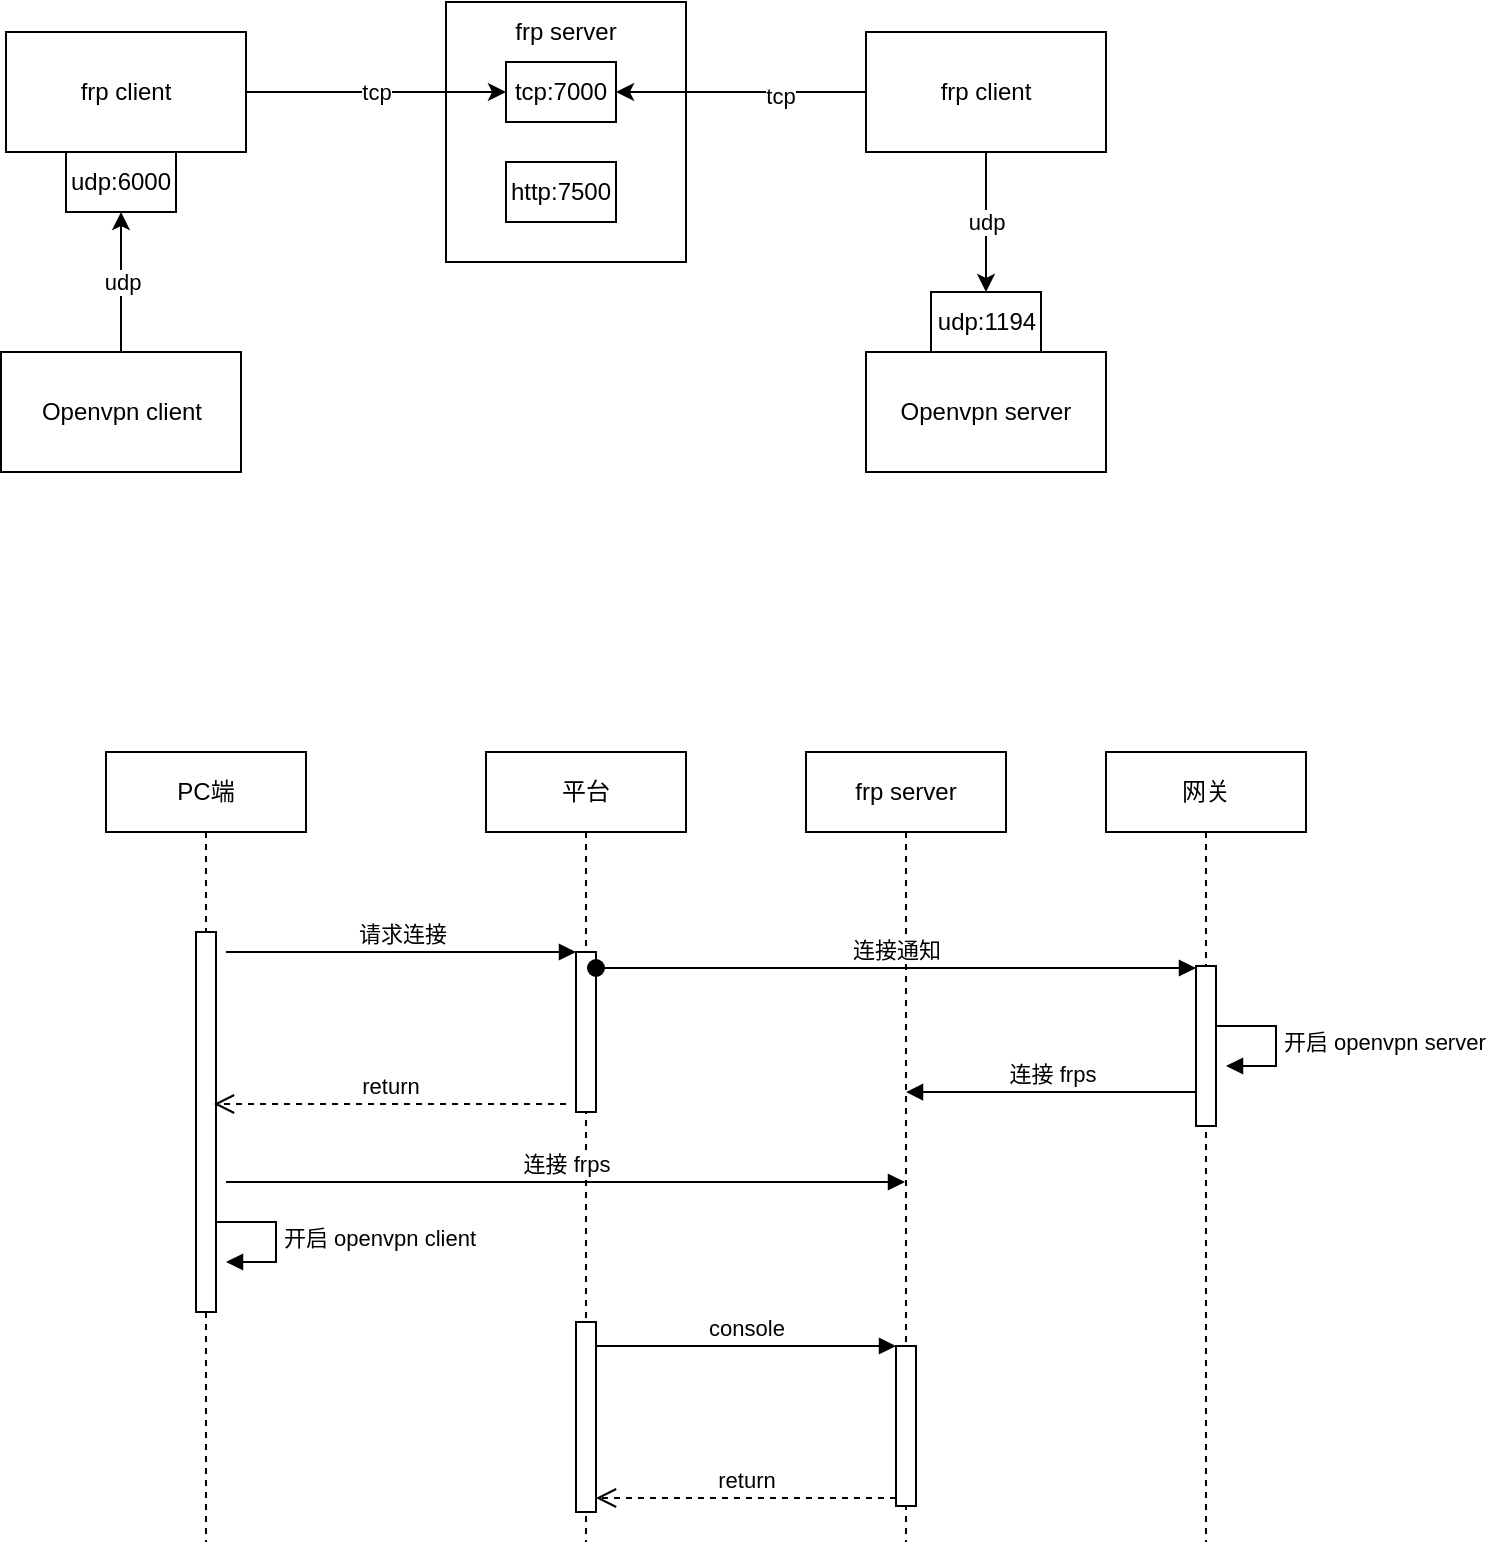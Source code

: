 <mxfile version="15.5.2" type="github">
  <diagram id="nAy6lN9B2YCFiDMp1ADA" name="Page-1">
    <mxGraphModel dx="1422" dy="762" grid="0" gridSize="10" guides="1" tooltips="1" connect="1" arrows="1" fold="1" page="1" pageScale="1" pageWidth="827" pageHeight="1169" math="0" shadow="0">
      <root>
        <mxCell id="0" />
        <mxCell id="1" parent="0" />
        <mxCell id="SPI0bqcSIvmEP7lALTU--2" value="" style="rounded=0;whiteSpace=wrap;html=1;" parent="1" vertex="1">
          <mxGeometry x="280" y="210" width="120" height="130" as="geometry" />
        </mxCell>
        <mxCell id="SPI0bqcSIvmEP7lALTU--15" value="tcp" style="edgeStyle=orthogonalEdgeStyle;rounded=0;orthogonalLoop=1;jettySize=auto;html=1;entryX=0;entryY=0.5;entryDx=0;entryDy=0;" parent="1" source="SPI0bqcSIvmEP7lALTU--1" target="SPI0bqcSIvmEP7lALTU--13" edge="1">
          <mxGeometry relative="1" as="geometry" />
        </mxCell>
        <mxCell id="SPI0bqcSIvmEP7lALTU--1" value="frp client" style="rounded=0;whiteSpace=wrap;html=1;" parent="1" vertex="1">
          <mxGeometry x="60" y="225" width="120" height="60" as="geometry" />
        </mxCell>
        <mxCell id="SPI0bqcSIvmEP7lALTU--11" value="udp" style="edgeStyle=orthogonalEdgeStyle;rounded=0;orthogonalLoop=1;jettySize=auto;html=1;entryX=0.5;entryY=0;entryDx=0;entryDy=0;" parent="1" source="SPI0bqcSIvmEP7lALTU--3" target="SPI0bqcSIvmEP7lALTU--7" edge="1">
          <mxGeometry relative="1" as="geometry" />
        </mxCell>
        <mxCell id="SPI0bqcSIvmEP7lALTU--16" style="edgeStyle=orthogonalEdgeStyle;rounded=0;orthogonalLoop=1;jettySize=auto;html=1;entryX=1;entryY=0.5;entryDx=0;entryDy=0;" parent="1" source="SPI0bqcSIvmEP7lALTU--3" target="SPI0bqcSIvmEP7lALTU--13" edge="1">
          <mxGeometry relative="1" as="geometry" />
        </mxCell>
        <mxCell id="SPI0bqcSIvmEP7lALTU--17" value="tcp" style="edgeLabel;html=1;align=center;verticalAlign=middle;resizable=0;points=[];" parent="SPI0bqcSIvmEP7lALTU--16" vertex="1" connectable="0">
          <mxGeometry x="-0.312" y="2" relative="1" as="geometry">
            <mxPoint as="offset" />
          </mxGeometry>
        </mxCell>
        <mxCell id="SPI0bqcSIvmEP7lALTU--3" value="frp client" style="rounded=0;whiteSpace=wrap;html=1;" parent="1" vertex="1">
          <mxGeometry x="490" y="225" width="120" height="60" as="geometry" />
        </mxCell>
        <mxCell id="SPI0bqcSIvmEP7lALTU--10" value="udp" style="edgeStyle=orthogonalEdgeStyle;rounded=0;orthogonalLoop=1;jettySize=auto;html=1;entryX=0.5;entryY=1;entryDx=0;entryDy=0;" parent="1" source="SPI0bqcSIvmEP7lALTU--5" target="SPI0bqcSIvmEP7lALTU--9" edge="1">
          <mxGeometry relative="1" as="geometry" />
        </mxCell>
        <mxCell id="SPI0bqcSIvmEP7lALTU--5" value="Openvpn client" style="rounded=0;whiteSpace=wrap;html=1;" parent="1" vertex="1">
          <mxGeometry x="57.5" y="385" width="120" height="60" as="geometry" />
        </mxCell>
        <mxCell id="SPI0bqcSIvmEP7lALTU--6" value="Openvpn server" style="rounded=0;whiteSpace=wrap;html=1;" parent="1" vertex="1">
          <mxGeometry x="490" y="385" width="120" height="60" as="geometry" />
        </mxCell>
        <mxCell id="SPI0bqcSIvmEP7lALTU--7" value="udp:1194" style="rounded=0;whiteSpace=wrap;html=1;" parent="1" vertex="1">
          <mxGeometry x="522.5" y="355" width="55" height="30" as="geometry" />
        </mxCell>
        <mxCell id="SPI0bqcSIvmEP7lALTU--9" value="udp:6000" style="rounded=0;whiteSpace=wrap;html=1;" parent="1" vertex="1">
          <mxGeometry x="90" y="285" width="55" height="30" as="geometry" />
        </mxCell>
        <mxCell id="SPI0bqcSIvmEP7lALTU--12" value="frp server" style="text;html=1;strokeColor=none;fillColor=none;align=center;verticalAlign=middle;whiteSpace=wrap;rounded=0;" parent="1" vertex="1">
          <mxGeometry x="310" y="210" width="60" height="30" as="geometry" />
        </mxCell>
        <mxCell id="SPI0bqcSIvmEP7lALTU--13" value="tcp:7000" style="rounded=0;whiteSpace=wrap;html=1;" parent="1" vertex="1">
          <mxGeometry x="310" y="240" width="55" height="30" as="geometry" />
        </mxCell>
        <mxCell id="SPI0bqcSIvmEP7lALTU--14" value="http:7500" style="rounded=0;whiteSpace=wrap;html=1;" parent="1" vertex="1">
          <mxGeometry x="310" y="290" width="55" height="30" as="geometry" />
        </mxCell>
        <mxCell id="k7LbFU3ve7R5pX6XkS2O-1" value="平台" style="shape=umlLifeline;perimeter=lifelinePerimeter;whiteSpace=wrap;html=1;container=1;collapsible=0;recursiveResize=0;outlineConnect=0;" vertex="1" parent="1">
          <mxGeometry x="300" y="585" width="100" height="395" as="geometry" />
        </mxCell>
        <mxCell id="k7LbFU3ve7R5pX6XkS2O-24" value="" style="html=1;points=[];perimeter=orthogonalPerimeter;" vertex="1" parent="k7LbFU3ve7R5pX6XkS2O-1">
          <mxGeometry x="45" y="100" width="10" height="80" as="geometry" />
        </mxCell>
        <mxCell id="k7LbFU3ve7R5pX6XkS2O-42" value="" style="html=1;points=[];perimeter=orthogonalPerimeter;" vertex="1" parent="k7LbFU3ve7R5pX6XkS2O-1">
          <mxGeometry x="45" y="285" width="10" height="95" as="geometry" />
        </mxCell>
        <mxCell id="k7LbFU3ve7R5pX6XkS2O-3" value="PC端" style="shape=umlLifeline;perimeter=lifelinePerimeter;whiteSpace=wrap;html=1;container=1;collapsible=0;recursiveResize=0;outlineConnect=0;" vertex="1" parent="1">
          <mxGeometry x="110" y="585" width="100" height="395" as="geometry" />
        </mxCell>
        <mxCell id="k7LbFU3ve7R5pX6XkS2O-4" value="" style="html=1;points=[];perimeter=orthogonalPerimeter;" vertex="1" parent="k7LbFU3ve7R5pX6XkS2O-3">
          <mxGeometry x="45" y="90" width="10" height="190" as="geometry" />
        </mxCell>
        <mxCell id="k7LbFU3ve7R5pX6XkS2O-34" value="连接 frps" style="html=1;verticalAlign=bottom;endArrow=block;rounded=0;" edge="1" parent="k7LbFU3ve7R5pX6XkS2O-3" target="k7LbFU3ve7R5pX6XkS2O-5">
          <mxGeometry width="80" relative="1" as="geometry">
            <mxPoint x="60" y="215" as="sourcePoint" />
            <mxPoint x="140" y="215" as="targetPoint" />
          </mxGeometry>
        </mxCell>
        <mxCell id="k7LbFU3ve7R5pX6XkS2O-35" value="开启 openvpn client" style="edgeStyle=orthogonalEdgeStyle;html=1;align=left;spacingLeft=2;endArrow=block;rounded=0;entryX=1;entryY=0;" edge="1" parent="k7LbFU3ve7R5pX6XkS2O-3">
          <mxGeometry relative="1" as="geometry">
            <mxPoint x="55" y="235" as="sourcePoint" />
            <Array as="points">
              <mxPoint x="85" y="235" />
            </Array>
            <mxPoint x="60" y="255" as="targetPoint" />
          </mxGeometry>
        </mxCell>
        <mxCell id="k7LbFU3ve7R5pX6XkS2O-5" value="frp server" style="shape=umlLifeline;perimeter=lifelinePerimeter;whiteSpace=wrap;html=1;container=1;collapsible=0;recursiveResize=0;outlineConnect=0;" vertex="1" parent="1">
          <mxGeometry x="460" y="585" width="100" height="395" as="geometry" />
        </mxCell>
        <mxCell id="k7LbFU3ve7R5pX6XkS2O-39" value="" style="html=1;points=[];perimeter=orthogonalPerimeter;" vertex="1" parent="k7LbFU3ve7R5pX6XkS2O-5">
          <mxGeometry x="45" y="297" width="10" height="80" as="geometry" />
        </mxCell>
        <mxCell id="k7LbFU3ve7R5pX6XkS2O-7" value="网关" style="shape=umlLifeline;perimeter=lifelinePerimeter;whiteSpace=wrap;html=1;container=1;collapsible=0;recursiveResize=0;outlineConnect=0;" vertex="1" parent="1">
          <mxGeometry x="610" y="585" width="100" height="395" as="geometry" />
        </mxCell>
        <mxCell id="k7LbFU3ve7R5pX6XkS2O-27" value="" style="html=1;points=[];perimeter=orthogonalPerimeter;" vertex="1" parent="k7LbFU3ve7R5pX6XkS2O-7">
          <mxGeometry x="45" y="107" width="10" height="80" as="geometry" />
        </mxCell>
        <mxCell id="k7LbFU3ve7R5pX6XkS2O-31" value="开启 openvpn server" style="edgeStyle=orthogonalEdgeStyle;html=1;align=left;spacingLeft=2;endArrow=block;rounded=0;entryX=1;entryY=0;" edge="1" parent="k7LbFU3ve7R5pX6XkS2O-7">
          <mxGeometry relative="1" as="geometry">
            <mxPoint x="55" y="137" as="sourcePoint" />
            <Array as="points">
              <mxPoint x="85" y="137" />
            </Array>
            <mxPoint x="60" y="157" as="targetPoint" />
          </mxGeometry>
        </mxCell>
        <mxCell id="k7LbFU3ve7R5pX6XkS2O-25" value="请求连接" style="html=1;verticalAlign=bottom;endArrow=block;entryX=0;entryY=0;rounded=0;" edge="1" target="k7LbFU3ve7R5pX6XkS2O-24" parent="1">
          <mxGeometry relative="1" as="geometry">
            <mxPoint x="170" y="685" as="sourcePoint" />
          </mxGeometry>
        </mxCell>
        <mxCell id="k7LbFU3ve7R5pX6XkS2O-26" value="return" style="html=1;verticalAlign=bottom;endArrow=open;dashed=1;endSize=8;rounded=0;" edge="1" parent="1">
          <mxGeometry relative="1" as="geometry">
            <mxPoint x="164" y="761" as="targetPoint" />
            <mxPoint x="340" y="761" as="sourcePoint" />
          </mxGeometry>
        </mxCell>
        <mxCell id="k7LbFU3ve7R5pX6XkS2O-28" value="连接通知" style="html=1;verticalAlign=bottom;startArrow=oval;endArrow=block;startSize=8;rounded=0;exitX=1;exitY=0.1;exitDx=0;exitDy=0;exitPerimeter=0;" edge="1" target="k7LbFU3ve7R5pX6XkS2O-27" parent="1" source="k7LbFU3ve7R5pX6XkS2O-24">
          <mxGeometry relative="1" as="geometry">
            <mxPoint x="595" y="685" as="sourcePoint" />
          </mxGeometry>
        </mxCell>
        <mxCell id="k7LbFU3ve7R5pX6XkS2O-33" value="连接 frps" style="html=1;verticalAlign=bottom;endArrow=block;rounded=0;exitX=0;exitY=0.788;exitDx=0;exitDy=0;exitPerimeter=0;" edge="1" parent="1" source="k7LbFU3ve7R5pX6XkS2O-27" target="k7LbFU3ve7R5pX6XkS2O-5">
          <mxGeometry width="80" relative="1" as="geometry">
            <mxPoint x="560" y="820" as="sourcePoint" />
            <mxPoint x="640" y="820" as="targetPoint" />
          </mxGeometry>
        </mxCell>
        <mxCell id="k7LbFU3ve7R5pX6XkS2O-40" value="console" style="html=1;verticalAlign=bottom;endArrow=block;entryX=0;entryY=0;rounded=0;exitX=1;exitY=0.126;exitDx=0;exitDy=0;exitPerimeter=0;" edge="1" target="k7LbFU3ve7R5pX6XkS2O-39" parent="1" source="k7LbFU3ve7R5pX6XkS2O-42">
          <mxGeometry relative="1" as="geometry">
            <mxPoint x="435" y="880" as="sourcePoint" />
          </mxGeometry>
        </mxCell>
        <mxCell id="k7LbFU3ve7R5pX6XkS2O-41" value="return" style="html=1;verticalAlign=bottom;endArrow=open;dashed=1;endSize=8;exitX=0;exitY=0.95;rounded=0;" edge="1" source="k7LbFU3ve7R5pX6XkS2O-39" parent="1" target="k7LbFU3ve7R5pX6XkS2O-42">
          <mxGeometry relative="1" as="geometry">
            <mxPoint x="435" y="956" as="targetPoint" />
          </mxGeometry>
        </mxCell>
      </root>
    </mxGraphModel>
  </diagram>
</mxfile>
